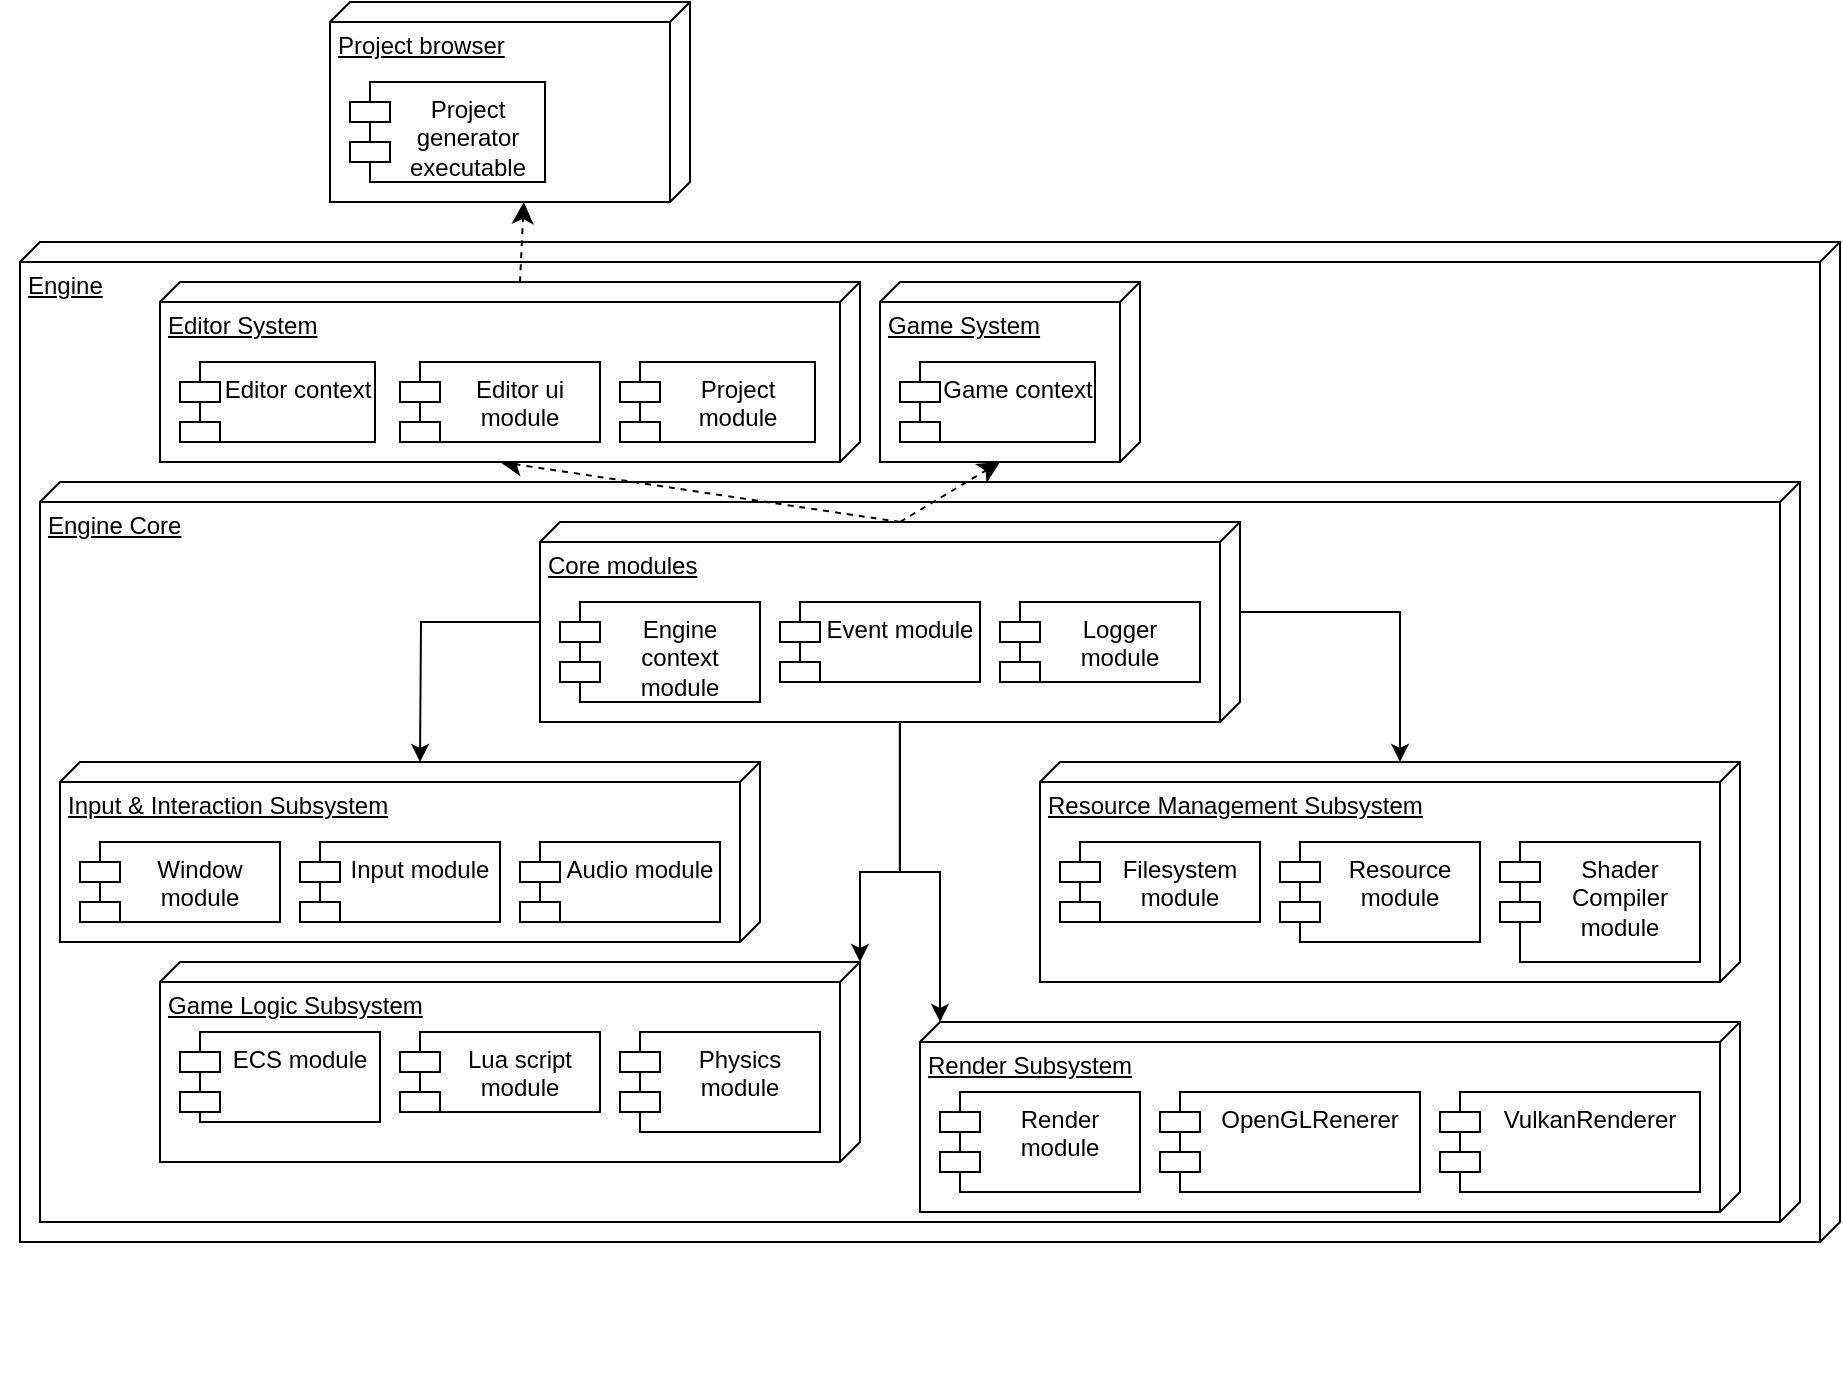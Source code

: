 <mxfile version="26.1.0">
  <diagram name="Page-1" id="5f0bae14-7c28-e335-631c-24af17079c00">
    <mxGraphModel dx="53" dy="-126" grid="1" gridSize="10" guides="1" tooltips="1" connect="1" arrows="1" fold="1" page="1" pageScale="1" pageWidth="1100" pageHeight="850" background="none" math="0" shadow="0">
      <root>
        <mxCell id="0" />
        <mxCell id="1" parent="0" />
        <mxCell id="7_bw6NvuCwZAYyl-csqd-104" value="Engine" style="verticalAlign=top;align=left;spacingTop=8;spacingLeft=2;spacingRight=12;shape=cube;size=10;direction=south;fontStyle=4;html=1;whiteSpace=wrap;movable=1;resizable=1;rotatable=1;deletable=1;editable=1;locked=0;connectable=1;" parent="1" vertex="1">
          <mxGeometry x="1260" y="1070" width="910" height="500" as="geometry" />
        </mxCell>
        <mxCell id="7_bw6NvuCwZAYyl-csqd-105" value="" style="group" parent="1" vertex="1" connectable="0">
          <mxGeometry x="1250" y="1160" width="910" height="480" as="geometry" />
        </mxCell>
        <mxCell id="7_bw6NvuCwZAYyl-csqd-26" value="Engine Core" style="verticalAlign=top;align=left;spacingTop=8;spacingLeft=2;spacingRight=12;shape=cube;size=10;direction=south;fontStyle=4;html=1;whiteSpace=wrap;movable=1;resizable=1;rotatable=1;deletable=1;editable=1;locked=0;connectable=1;" parent="7_bw6NvuCwZAYyl-csqd-105" vertex="1">
          <mxGeometry x="20" y="30" width="880" height="370" as="geometry" />
        </mxCell>
        <mxCell id="7_bw6NvuCwZAYyl-csqd-74" value="" style="group" parent="7_bw6NvuCwZAYyl-csqd-105" vertex="1" connectable="0">
          <mxGeometry x="520" y="170" width="350" height="110" as="geometry" />
        </mxCell>
        <mxCell id="7_bw6NvuCwZAYyl-csqd-60" value="Resource Management Subsystem" style="verticalAlign=top;align=left;spacingTop=8;spacingLeft=2;spacingRight=12;shape=cube;size=10;direction=south;fontStyle=4;html=1;whiteSpace=wrap;movable=1;resizable=1;rotatable=1;deletable=1;editable=1;locked=0;connectable=1;" parent="7_bw6NvuCwZAYyl-csqd-74" vertex="1">
          <mxGeometry width="350" height="110" as="geometry" />
        </mxCell>
        <mxCell id="7_bw6NvuCwZAYyl-csqd-43" value="Filesystem module&lt;div&gt;&lt;br&gt;&lt;/div&gt;" style="shape=module;align=left;spacingLeft=20;align=center;verticalAlign=top;whiteSpace=wrap;html=1;" parent="7_bw6NvuCwZAYyl-csqd-74" vertex="1">
          <mxGeometry x="10" y="40" width="100" height="40" as="geometry" />
        </mxCell>
        <mxCell id="7_bw6NvuCwZAYyl-csqd-47" value="Shader Compiler module" style="shape=module;align=left;spacingLeft=20;align=center;verticalAlign=top;whiteSpace=wrap;html=1;" parent="7_bw6NvuCwZAYyl-csqd-74" vertex="1">
          <mxGeometry x="230" y="40" width="100" height="60" as="geometry" />
        </mxCell>
        <mxCell id="7_bw6NvuCwZAYyl-csqd-48" value="Resource module" style="shape=module;align=left;spacingLeft=20;align=center;verticalAlign=top;whiteSpace=wrap;html=1;" parent="7_bw6NvuCwZAYyl-csqd-74" vertex="1">
          <mxGeometry x="120" y="40" width="100" height="50" as="geometry" />
        </mxCell>
        <mxCell id="7_bw6NvuCwZAYyl-csqd-75" value="" style="group" parent="7_bw6NvuCwZAYyl-csqd-105" vertex="1" connectable="0">
          <mxGeometry x="460" y="300" width="410" height="95" as="geometry" />
        </mxCell>
        <mxCell id="7_bw6NvuCwZAYyl-csqd-9" value="Render Subsystem" style="verticalAlign=top;align=left;spacingTop=8;spacingLeft=2;spacingRight=12;shape=cube;size=10;direction=south;fontStyle=4;html=1;whiteSpace=wrap;movable=1;resizable=1;rotatable=1;deletable=1;editable=1;locked=0;connectable=1;" parent="7_bw6NvuCwZAYyl-csqd-75" vertex="1">
          <mxGeometry width="410" height="95" as="geometry" />
        </mxCell>
        <mxCell id="7_bw6NvuCwZAYyl-csqd-10" value="Render module" style="shape=module;align=left;spacingLeft=20;align=center;verticalAlign=top;whiteSpace=wrap;html=1;" parent="7_bw6NvuCwZAYyl-csqd-75" vertex="1">
          <mxGeometry x="10" y="35" width="100" height="50" as="geometry" />
        </mxCell>
        <mxCell id="7_bw6NvuCwZAYyl-csqd-11" value="VulkanRenderer" style="shape=module;align=left;spacingLeft=20;align=center;verticalAlign=top;whiteSpace=wrap;html=1;" parent="7_bw6NvuCwZAYyl-csqd-75" vertex="1">
          <mxGeometry x="260" y="35" width="130" height="50" as="geometry" />
        </mxCell>
        <mxCell id="7_bw6NvuCwZAYyl-csqd-12" value="OpenGLRenerer" style="shape=module;align=left;spacingLeft=20;align=center;verticalAlign=top;whiteSpace=wrap;html=1;" parent="7_bw6NvuCwZAYyl-csqd-75" vertex="1">
          <mxGeometry x="120" y="35" width="130" height="50" as="geometry" />
        </mxCell>
        <mxCell id="7_bw6NvuCwZAYyl-csqd-64" value="" style="group" parent="7_bw6NvuCwZAYyl-csqd-105" vertex="1" connectable="0">
          <mxGeometry x="30" y="170" width="350" height="100" as="geometry" />
        </mxCell>
        <mxCell id="7_bw6NvuCwZAYyl-csqd-56" value="Input &amp;amp; Interaction Subsystem" style="verticalAlign=top;align=left;spacingTop=8;spacingLeft=2;spacingRight=12;shape=cube;size=10;direction=south;fontStyle=4;html=1;whiteSpace=wrap;movable=1;resizable=1;rotatable=1;deletable=1;editable=1;locked=0;connectable=1;" parent="7_bw6NvuCwZAYyl-csqd-64" vertex="1">
          <mxGeometry width="350" height="90" as="geometry" />
        </mxCell>
        <mxCell id="7_bw6NvuCwZAYyl-csqd-35" value="Input module" style="shape=module;align=left;spacingLeft=20;align=center;verticalAlign=top;whiteSpace=wrap;html=1;" parent="7_bw6NvuCwZAYyl-csqd-64" vertex="1">
          <mxGeometry x="120" y="40" width="100" height="40" as="geometry" />
        </mxCell>
        <mxCell id="7_bw6NvuCwZAYyl-csqd-36" value="Audio module" style="shape=module;align=left;spacingLeft=20;align=center;verticalAlign=top;whiteSpace=wrap;html=1;" parent="7_bw6NvuCwZAYyl-csqd-64" vertex="1">
          <mxGeometry x="230" y="40" width="100" height="40" as="geometry" />
        </mxCell>
        <mxCell id="7_bw6NvuCwZAYyl-csqd-44" value="Window module" style="shape=module;align=left;spacingLeft=20;align=center;verticalAlign=top;whiteSpace=wrap;html=1;" parent="7_bw6NvuCwZAYyl-csqd-64" vertex="1">
          <mxGeometry x="10" y="40" width="100" height="40" as="geometry" />
        </mxCell>
        <mxCell id="7_bw6NvuCwZAYyl-csqd-57" style="edgeStyle=orthogonalEdgeStyle;rounded=0;orthogonalLoop=1;jettySize=auto;html=1;exitX=0.5;exitY=1;exitDx=0;exitDy=0;" parent="7_bw6NvuCwZAYyl-csqd-64" source="7_bw6NvuCwZAYyl-csqd-44" target="7_bw6NvuCwZAYyl-csqd-44" edge="1">
          <mxGeometry relative="1" as="geometry" />
        </mxCell>
        <mxCell id="7_bw6NvuCwZAYyl-csqd-88" value="" style="group" parent="7_bw6NvuCwZAYyl-csqd-105" vertex="1" connectable="0">
          <mxGeometry x="80" y="270" width="350" height="110" as="geometry" />
        </mxCell>
        <mxCell id="7_bw6NvuCwZAYyl-csqd-55" value="Game Logic Subsystem" style="verticalAlign=top;align=left;spacingTop=8;spacingLeft=2;spacingRight=12;shape=cube;size=10;direction=south;fontStyle=4;html=1;whiteSpace=wrap;movable=1;resizable=1;rotatable=1;deletable=1;editable=1;locked=0;connectable=1;" parent="7_bw6NvuCwZAYyl-csqd-88" vertex="1">
          <mxGeometry width="350" height="100" as="geometry" />
        </mxCell>
        <mxCell id="7_bw6NvuCwZAYyl-csqd-32" value="ECS module" style="shape=module;align=left;spacingLeft=20;align=center;verticalAlign=top;whiteSpace=wrap;html=1;" parent="7_bw6NvuCwZAYyl-csqd-88" vertex="1">
          <mxGeometry x="10" y="35" width="100" height="45" as="geometry" />
        </mxCell>
        <mxCell id="7_bw6NvuCwZAYyl-csqd-33" value="Lua script module" style="shape=module;align=left;spacingLeft=20;align=center;verticalAlign=top;whiteSpace=wrap;html=1;" parent="7_bw6NvuCwZAYyl-csqd-88" vertex="1">
          <mxGeometry x="120" y="35" width="100" height="40" as="geometry" />
        </mxCell>
        <mxCell id="7_bw6NvuCwZAYyl-csqd-49" value="Physics module" style="shape=module;align=left;spacingLeft=20;align=center;verticalAlign=top;whiteSpace=wrap;html=1;" parent="7_bw6NvuCwZAYyl-csqd-88" vertex="1">
          <mxGeometry x="230" y="35" width="100" height="50" as="geometry" />
        </mxCell>
        <mxCell id="7_bw6NvuCwZAYyl-csqd-95" value="" style="group" parent="7_bw6NvuCwZAYyl-csqd-105" vertex="1" connectable="0">
          <mxGeometry x="270" y="50" width="350" height="100" as="geometry" />
        </mxCell>
        <mxCell id="7_bw6NvuCwZAYyl-csqd-97" style="edgeStyle=orthogonalEdgeStyle;rounded=0;orthogonalLoop=1;jettySize=auto;html=1;" parent="7_bw6NvuCwZAYyl-csqd-95" source="7_bw6NvuCwZAYyl-csqd-62" edge="1">
          <mxGeometry relative="1" as="geometry">
            <mxPoint x="-60.0" y="120" as="targetPoint" />
          </mxGeometry>
        </mxCell>
        <mxCell id="7_bw6NvuCwZAYyl-csqd-62" value="Core modules" style="verticalAlign=top;align=left;spacingTop=8;spacingLeft=2;spacingRight=12;shape=cube;size=10;direction=south;fontStyle=4;html=1;whiteSpace=wrap;movable=1;resizable=1;rotatable=1;deletable=1;editable=1;locked=0;connectable=1;" parent="7_bw6NvuCwZAYyl-csqd-95" vertex="1">
          <mxGeometry width="350" height="100" as="geometry" />
        </mxCell>
        <mxCell id="7_bw6NvuCwZAYyl-csqd-37" value="Logger module" style="shape=module;align=left;spacingLeft=20;align=center;verticalAlign=top;whiteSpace=wrap;html=1;" parent="7_bw6NvuCwZAYyl-csqd-95" vertex="1">
          <mxGeometry x="230" y="40" width="100" height="40" as="geometry" />
        </mxCell>
        <mxCell id="7_bw6NvuCwZAYyl-csqd-61" value="Engine context module" style="shape=module;align=left;spacingLeft=20;align=center;verticalAlign=top;whiteSpace=wrap;html=1;" parent="7_bw6NvuCwZAYyl-csqd-95" vertex="1">
          <mxGeometry x="10" y="40" width="100" height="50" as="geometry" />
        </mxCell>
        <mxCell id="7_bw6NvuCwZAYyl-csqd-65" value="Event module" style="shape=module;align=left;spacingLeft=20;align=center;verticalAlign=top;whiteSpace=wrap;html=1;" parent="7_bw6NvuCwZAYyl-csqd-95" vertex="1">
          <mxGeometry x="120" y="40" width="100" height="40" as="geometry" />
        </mxCell>
        <mxCell id="7_bw6NvuCwZAYyl-csqd-100" style="edgeStyle=orthogonalEdgeStyle;rounded=0;orthogonalLoop=1;jettySize=auto;html=1;entryX=0;entryY=0;entryDx=0;entryDy=170;entryPerimeter=0;exitX=0;exitY=0;exitDx=45;exitDy=0;exitPerimeter=0;" parent="7_bw6NvuCwZAYyl-csqd-105" source="7_bw6NvuCwZAYyl-csqd-62" target="7_bw6NvuCwZAYyl-csqd-60" edge="1">
          <mxGeometry relative="1" as="geometry" />
        </mxCell>
        <mxCell id="7_bw6NvuCwZAYyl-csqd-102" style="edgeStyle=orthogonalEdgeStyle;rounded=0;orthogonalLoop=1;jettySize=auto;html=1;entryX=0;entryY=0;entryDx=0;entryDy=0;entryPerimeter=0;" parent="7_bw6NvuCwZAYyl-csqd-105" source="7_bw6NvuCwZAYyl-csqd-62" target="7_bw6NvuCwZAYyl-csqd-55" edge="1">
          <mxGeometry relative="1" as="geometry">
            <Array as="points">
              <mxPoint x="450" y="225" />
              <mxPoint x="430" y="225" />
            </Array>
          </mxGeometry>
        </mxCell>
        <mxCell id="7_bw6NvuCwZAYyl-csqd-103" style="edgeStyle=orthogonalEdgeStyle;rounded=0;orthogonalLoop=1;jettySize=auto;html=1;entryX=0;entryY=0;entryDx=0;entryDy=400;entryPerimeter=0;exitX=1;exitY=0.486;exitDx=0;exitDy=0;exitPerimeter=0;" parent="7_bw6NvuCwZAYyl-csqd-105" source="7_bw6NvuCwZAYyl-csqd-62" target="7_bw6NvuCwZAYyl-csqd-9" edge="1">
          <mxGeometry relative="1" as="geometry" />
        </mxCell>
        <mxCell id="LU0yjOWoheH4FH1ym_10-4" style="edgeStyle=none;curved=1;rounded=0;orthogonalLoop=1;jettySize=auto;html=1;entryX=0;entryY=0;entryDx=90;entryDy=180;entryPerimeter=0;fontSize=12;startSize=8;endSize=8;dashed=1;exitX=0;exitY=0;exitDx=0;exitDy=170;exitPerimeter=0;" edge="1" parent="1" source="7_bw6NvuCwZAYyl-csqd-62" target="7_bw6NvuCwZAYyl-csqd-30">
          <mxGeometry relative="1" as="geometry">
            <mxPoint x="1530" y="1260" as="sourcePoint" />
          </mxGeometry>
        </mxCell>
        <mxCell id="LU0yjOWoheH4FH1ym_10-5" style="edgeStyle=none;curved=1;rounded=0;orthogonalLoop=1;jettySize=auto;html=1;exitX=0;exitY=0;exitDx=0;exitDy=170;exitPerimeter=0;fontSize=12;startSize=8;endSize=8;dashed=1;entryX=0;entryY=0;entryDx=90;entryDy=70;entryPerimeter=0;" edge="1" parent="1" source="7_bw6NvuCwZAYyl-csqd-62" target="7_bw6NvuCwZAYyl-csqd-38">
          <mxGeometry relative="1" as="geometry">
            <mxPoint x="1710" y="1220" as="sourcePoint" />
            <mxPoint x="1760" y="1160" as="targetPoint" />
          </mxGeometry>
        </mxCell>
        <mxCell id="LU0yjOWoheH4FH1ym_10-12" style="edgeStyle=none;curved=1;rounded=0;orthogonalLoop=1;jettySize=auto;html=1;entryX=0;entryY=0;entryDx=100;entryDy=83.125;entryPerimeter=0;fontSize=12;startSize=8;endSize=8;dashed=1;exitX=0;exitY=0;exitDx=0;exitDy=170;exitPerimeter=0;" edge="1" parent="1" source="7_bw6NvuCwZAYyl-csqd-30" target="LU0yjOWoheH4FH1ym_10-13">
          <mxGeometry relative="1" as="geometry">
            <mxPoint x="1570" y="1040" as="sourcePoint" />
            <mxPoint x="1510" y="1170" as="targetPoint" />
          </mxGeometry>
        </mxCell>
        <mxCell id="LU0yjOWoheH4FH1ym_10-9" value="" style="group" vertex="1" connectable="0" parent="1">
          <mxGeometry x="1330" y="1070" width="350" height="90" as="geometry" />
        </mxCell>
        <mxCell id="7_bw6NvuCwZAYyl-csqd-30" value="Editor System" style="verticalAlign=top;align=left;spacingTop=8;spacingLeft=2;spacingRight=12;shape=cube;size=10;direction=south;fontStyle=4;html=1;whiteSpace=wrap;" parent="LU0yjOWoheH4FH1ym_10-9" vertex="1">
          <mxGeometry y="20" width="350" height="90" as="geometry" />
        </mxCell>
        <mxCell id="7_bw6NvuCwZAYyl-csqd-46" value="Project module" style="shape=module;align=left;spacingLeft=20;align=center;verticalAlign=top;whiteSpace=wrap;html=1;" parent="LU0yjOWoheH4FH1ym_10-9" vertex="1">
          <mxGeometry x="230" y="60" width="97.5" height="40" as="geometry" />
        </mxCell>
        <mxCell id="LU0yjOWoheH4FH1ym_10-7" value="Editor context" style="shape=module;align=left;spacingLeft=20;align=center;verticalAlign=top;whiteSpace=wrap;html=1;" vertex="1" parent="LU0yjOWoheH4FH1ym_10-9">
          <mxGeometry x="10" y="60" width="97.5" height="40" as="geometry" />
        </mxCell>
        <mxCell id="7_bw6NvuCwZAYyl-csqd-45" value="Editor ui module" style="shape=module;align=left;spacingLeft=20;align=center;verticalAlign=top;whiteSpace=wrap;html=1;" parent="LU0yjOWoheH4FH1ym_10-9" vertex="1">
          <mxGeometry x="120" y="60" width="100" height="40" as="geometry" />
        </mxCell>
        <mxCell id="LU0yjOWoheH4FH1ym_10-15" value="" style="group" vertex="1" connectable="0" parent="1">
          <mxGeometry x="1690" y="1090" width="130" height="90" as="geometry" />
        </mxCell>
        <mxCell id="7_bw6NvuCwZAYyl-csqd-38" value="Game System" style="verticalAlign=top;align=left;spacingTop=8;spacingLeft=2;spacingRight=12;shape=cube;size=10;direction=south;fontStyle=4;html=1;whiteSpace=wrap;" parent="LU0yjOWoheH4FH1ym_10-15" vertex="1">
          <mxGeometry width="130" height="90" as="geometry" />
        </mxCell>
        <mxCell id="LU0yjOWoheH4FH1ym_10-11" value="Game context" style="shape=module;align=left;spacingLeft=20;align=center;verticalAlign=top;whiteSpace=wrap;html=1;" vertex="1" parent="LU0yjOWoheH4FH1ym_10-15">
          <mxGeometry x="10" y="40" width="97.5" height="40" as="geometry" />
        </mxCell>
        <mxCell id="LU0yjOWoheH4FH1ym_10-17" value="" style="group" vertex="1" connectable="0" parent="1">
          <mxGeometry x="1415" y="950" width="180" height="100" as="geometry" />
        </mxCell>
        <mxCell id="LU0yjOWoheH4FH1ym_10-13" value="Project browser" style="verticalAlign=top;align=left;spacingTop=8;spacingLeft=2;spacingRight=12;shape=cube;size=10;direction=south;fontStyle=4;html=1;whiteSpace=wrap;" vertex="1" parent="LU0yjOWoheH4FH1ym_10-17">
          <mxGeometry width="180" height="100" as="geometry" />
        </mxCell>
        <mxCell id="LU0yjOWoheH4FH1ym_10-14" value="Project generator executable" style="shape=module;align=left;spacingLeft=20;align=center;verticalAlign=top;whiteSpace=wrap;html=1;" vertex="1" parent="LU0yjOWoheH4FH1ym_10-17">
          <mxGeometry x="10" y="40" width="97.5" height="50" as="geometry" />
        </mxCell>
      </root>
    </mxGraphModel>
  </diagram>
</mxfile>
